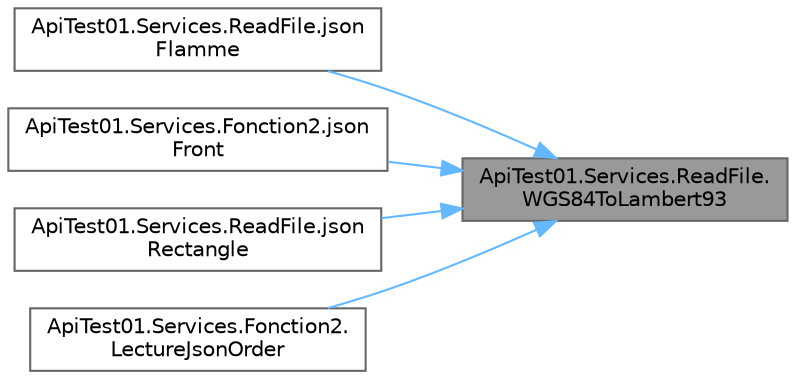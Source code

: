 digraph "ApiTest01.Services.ReadFile.WGS84ToLambert93"
{
 // LATEX_PDF_SIZE
  bgcolor="transparent";
  edge [fontname=Helvetica,fontsize=10,labelfontname=Helvetica,labelfontsize=10];
  node [fontname=Helvetica,fontsize=10,shape=box,height=0.2,width=0.4];
  rankdir="RL";
  Node1 [id="Node000001",label="ApiTest01.Services.ReadFile.\lWGS84ToLambert93",height=0.2,width=0.4,color="gray40", fillcolor="grey60", style="filled", fontcolor="black",tooltip="WGS the s84 to lambert93."];
  Node1 -> Node2 [id="edge1_Node000001_Node000002",dir="back",color="steelblue1",style="solid",tooltip=" "];
  Node2 [id="Node000002",label="ApiTest01.Services.ReadFile.json\lFlamme",height=0.2,width=0.4,color="grey40", fillcolor="white", style="filled",URL="$class_api_test01_1_1_services_1_1_read_file.html#a4988b39230030508f3f215edf76e9578",tooltip="jsons the flamme."];
  Node1 -> Node3 [id="edge2_Node000001_Node000003",dir="back",color="steelblue1",style="solid",tooltip=" "];
  Node3 [id="Node000003",label="ApiTest01.Services.Fonction2.json\lFront",height=0.2,width=0.4,color="grey40", fillcolor="white", style="filled",URL="$class_api_test01_1_1_services_1_1_fonction2.html#a73980d3ed65e686c62a5b4232dc1aadf",tooltip=" "];
  Node1 -> Node4 [id="edge3_Node000001_Node000004",dir="back",color="steelblue1",style="solid",tooltip=" "];
  Node4 [id="Node000004",label="ApiTest01.Services.ReadFile.json\lRectangle",height=0.2,width=0.4,color="grey40", fillcolor="white", style="filled",URL="$class_api_test01_1_1_services_1_1_read_file.html#a481445debe15c17d9140ce9246a85168",tooltip="jsons the rectangle."];
  Node1 -> Node5 [id="edge4_Node000001_Node000005",dir="back",color="steelblue1",style="solid",tooltip=" "];
  Node5 [id="Node000005",label="ApiTest01.Services.Fonction2.\lLectureJsonOrder",height=0.2,width=0.4,color="grey40", fillcolor="white", style="filled",URL="$class_api_test01_1_1_services_1_1_fonction2.html#a52d63ab7544d363679de54984e710d08",tooltip=" "];
}
